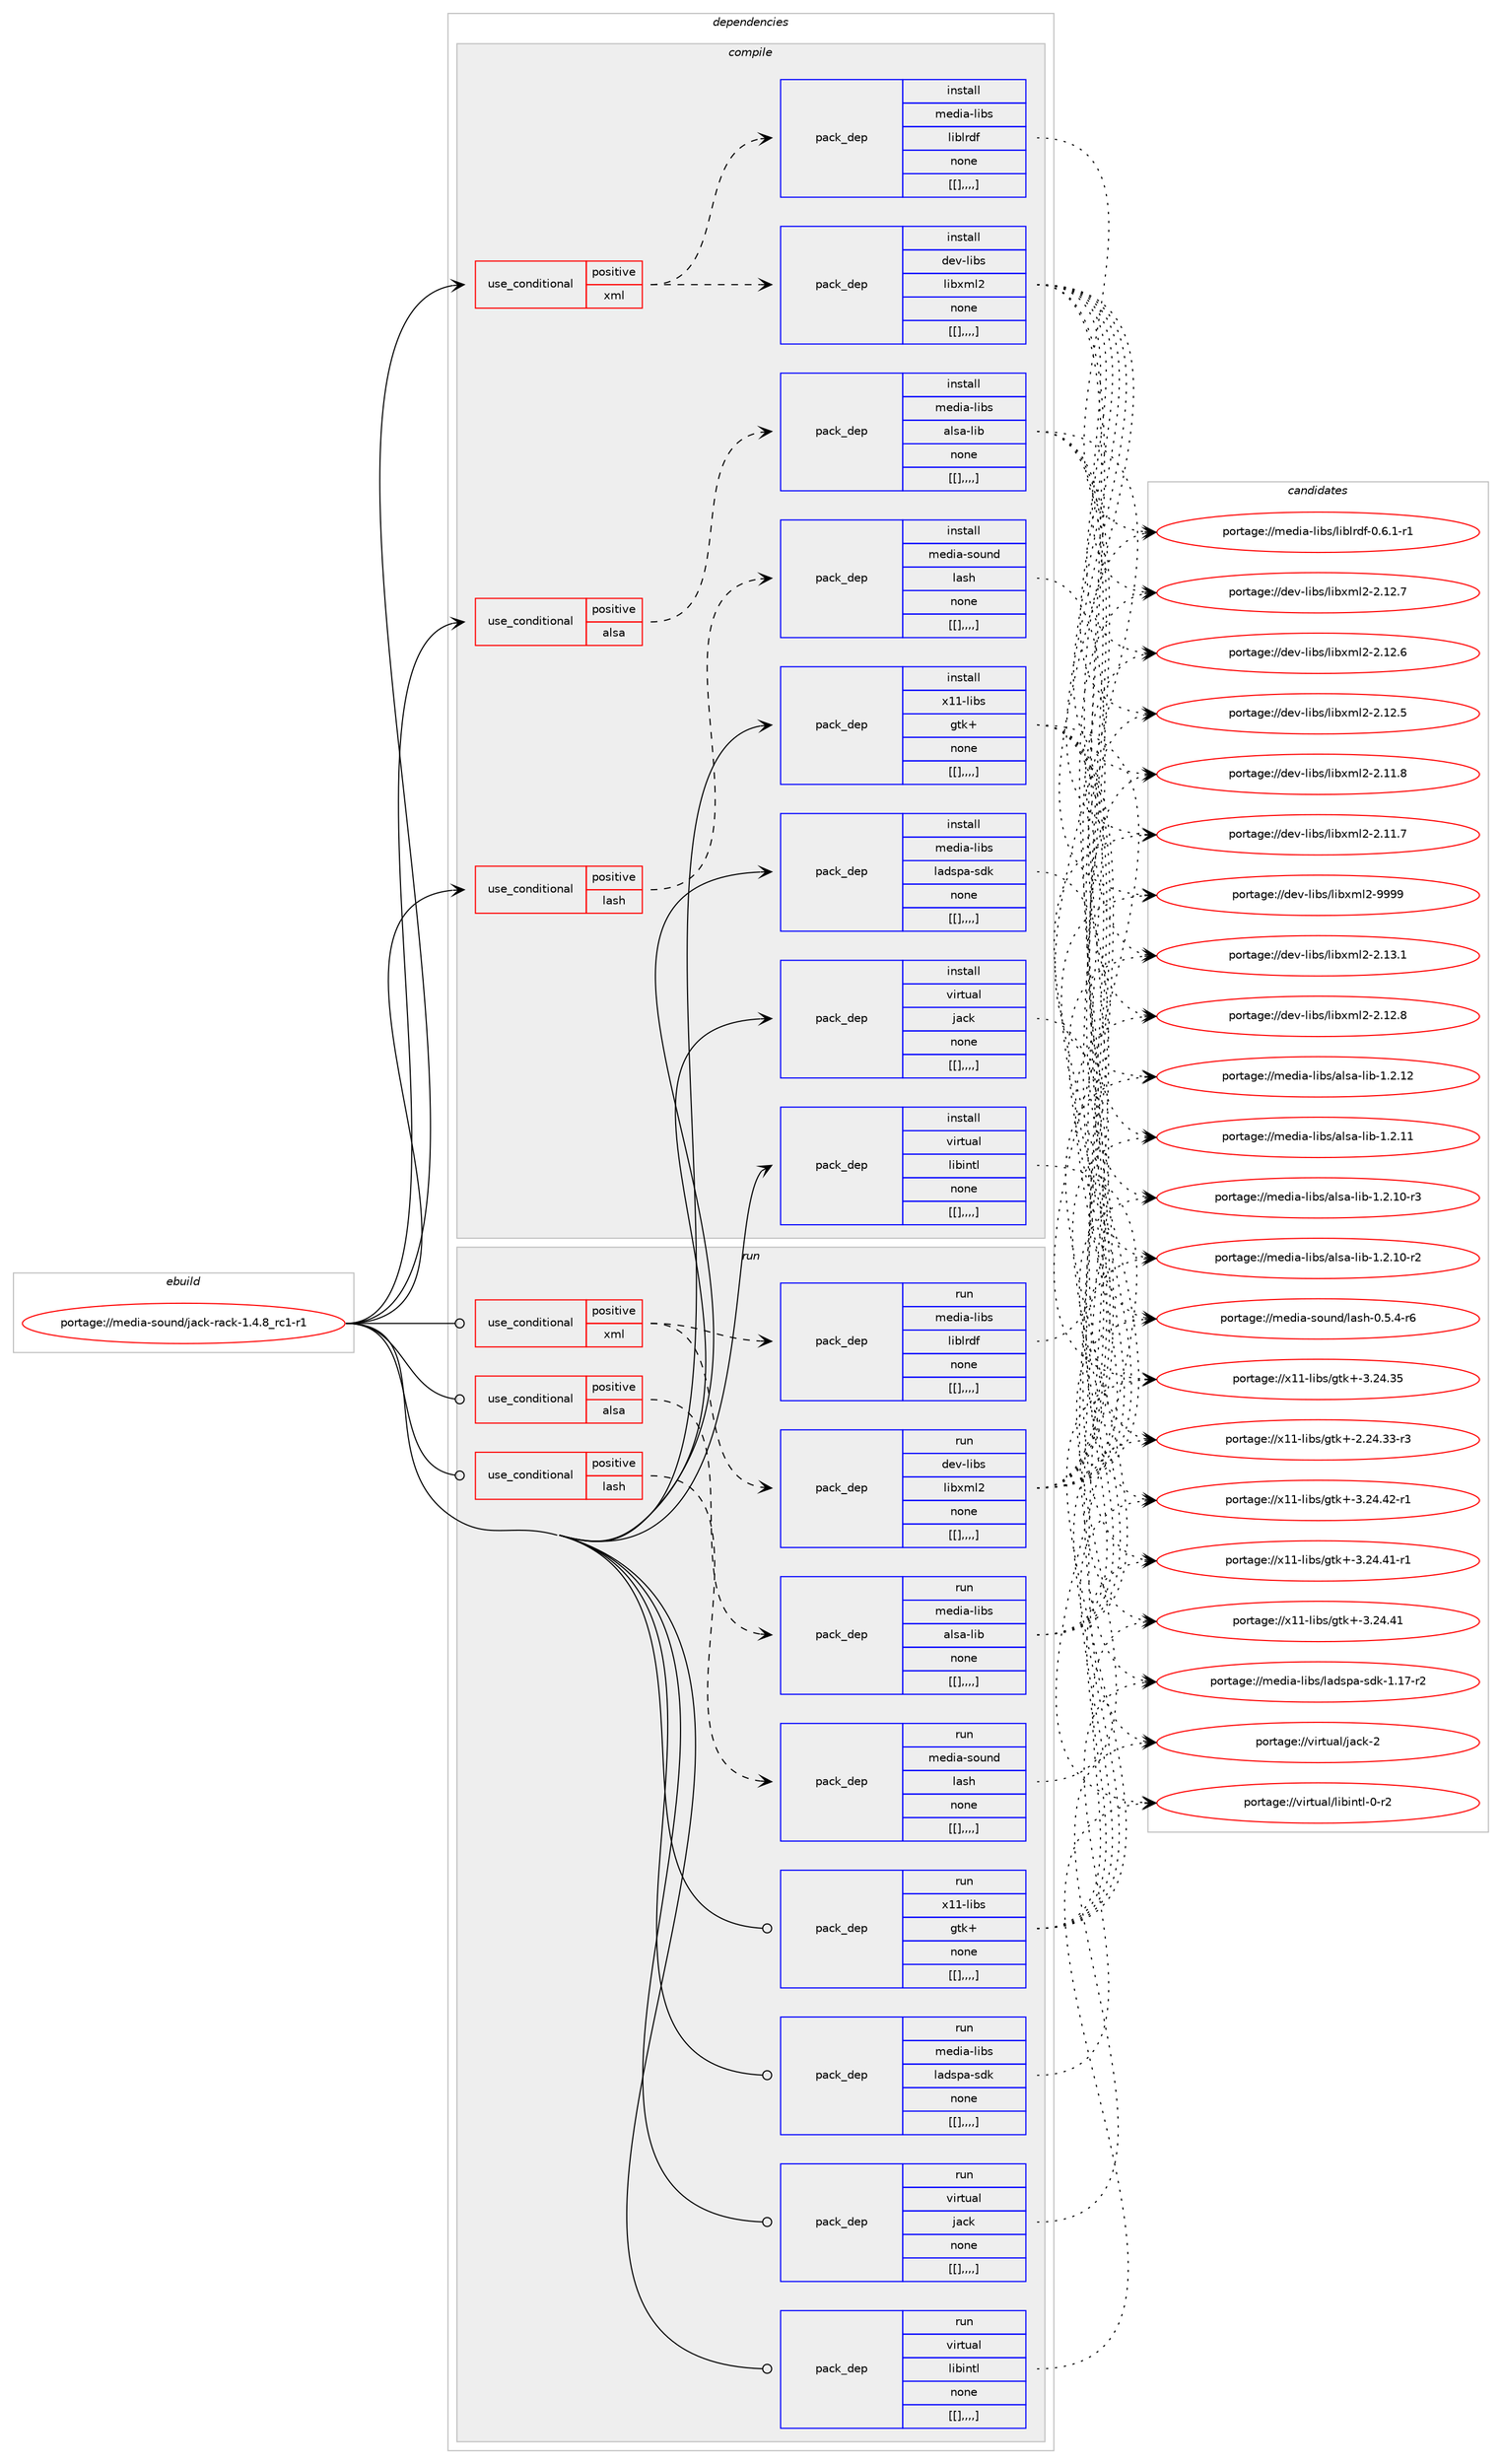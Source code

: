 digraph prolog {

# *************
# Graph options
# *************

newrank=true;
concentrate=true;
compound=true;
graph [rankdir=LR,fontname=Helvetica,fontsize=10,ranksep=1.5];#, ranksep=2.5, nodesep=0.2];
edge  [arrowhead=vee];
node  [fontname=Helvetica,fontsize=10];

# **********
# The ebuild
# **********

subgraph cluster_leftcol {
color=gray;
label=<<i>ebuild</i>>;
id [label="portage://media-sound/jack-rack-1.4.8_rc1-r1", color=red, width=4, href="../media-sound/jack-rack-1.4.8_rc1-r1.svg"];
}

# ****************
# The dependencies
# ****************

subgraph cluster_midcol {
color=gray;
label=<<i>dependencies</i>>;
subgraph cluster_compile {
fillcolor="#eeeeee";
style=filled;
label=<<i>compile</i>>;
subgraph cond83831 {
dependency332753 [label=<<TABLE BORDER="0" CELLBORDER="1" CELLSPACING="0" CELLPADDING="4"><TR><TD ROWSPAN="3" CELLPADDING="10">use_conditional</TD></TR><TR><TD>positive</TD></TR><TR><TD>alsa</TD></TR></TABLE>>, shape=none, color=red];
subgraph pack246303 {
dependency332754 [label=<<TABLE BORDER="0" CELLBORDER="1" CELLSPACING="0" CELLPADDING="4" WIDTH="220"><TR><TD ROWSPAN="6" CELLPADDING="30">pack_dep</TD></TR><TR><TD WIDTH="110">install</TD></TR><TR><TD>media-libs</TD></TR><TR><TD>alsa-lib</TD></TR><TR><TD>none</TD></TR><TR><TD>[[],,,,]</TD></TR></TABLE>>, shape=none, color=blue];
}
dependency332753:e -> dependency332754:w [weight=20,style="dashed",arrowhead="vee"];
}
id:e -> dependency332753:w [weight=20,style="solid",arrowhead="vee"];
subgraph cond83832 {
dependency332755 [label=<<TABLE BORDER="0" CELLBORDER="1" CELLSPACING="0" CELLPADDING="4"><TR><TD ROWSPAN="3" CELLPADDING="10">use_conditional</TD></TR><TR><TD>positive</TD></TR><TR><TD>lash</TD></TR></TABLE>>, shape=none, color=red];
subgraph pack246304 {
dependency332756 [label=<<TABLE BORDER="0" CELLBORDER="1" CELLSPACING="0" CELLPADDING="4" WIDTH="220"><TR><TD ROWSPAN="6" CELLPADDING="30">pack_dep</TD></TR><TR><TD WIDTH="110">install</TD></TR><TR><TD>media-sound</TD></TR><TR><TD>lash</TD></TR><TR><TD>none</TD></TR><TR><TD>[[],,,,]</TD></TR></TABLE>>, shape=none, color=blue];
}
dependency332755:e -> dependency332756:w [weight=20,style="dashed",arrowhead="vee"];
}
id:e -> dependency332755:w [weight=20,style="solid",arrowhead="vee"];
subgraph cond83833 {
dependency332757 [label=<<TABLE BORDER="0" CELLBORDER="1" CELLSPACING="0" CELLPADDING="4"><TR><TD ROWSPAN="3" CELLPADDING="10">use_conditional</TD></TR><TR><TD>positive</TD></TR><TR><TD>xml</TD></TR></TABLE>>, shape=none, color=red];
subgraph pack246305 {
dependency332758 [label=<<TABLE BORDER="0" CELLBORDER="1" CELLSPACING="0" CELLPADDING="4" WIDTH="220"><TR><TD ROWSPAN="6" CELLPADDING="30">pack_dep</TD></TR><TR><TD WIDTH="110">install</TD></TR><TR><TD>dev-libs</TD></TR><TR><TD>libxml2</TD></TR><TR><TD>none</TD></TR><TR><TD>[[],,,,]</TD></TR></TABLE>>, shape=none, color=blue];
}
dependency332757:e -> dependency332758:w [weight=20,style="dashed",arrowhead="vee"];
subgraph pack246306 {
dependency332759 [label=<<TABLE BORDER="0" CELLBORDER="1" CELLSPACING="0" CELLPADDING="4" WIDTH="220"><TR><TD ROWSPAN="6" CELLPADDING="30">pack_dep</TD></TR><TR><TD WIDTH="110">install</TD></TR><TR><TD>media-libs</TD></TR><TR><TD>liblrdf</TD></TR><TR><TD>none</TD></TR><TR><TD>[[],,,,]</TD></TR></TABLE>>, shape=none, color=blue];
}
dependency332757:e -> dependency332759:w [weight=20,style="dashed",arrowhead="vee"];
}
id:e -> dependency332757:w [weight=20,style="solid",arrowhead="vee"];
subgraph pack246307 {
dependency332760 [label=<<TABLE BORDER="0" CELLBORDER="1" CELLSPACING="0" CELLPADDING="4" WIDTH="220"><TR><TD ROWSPAN="6" CELLPADDING="30">pack_dep</TD></TR><TR><TD WIDTH="110">install</TD></TR><TR><TD>media-libs</TD></TR><TR><TD>ladspa-sdk</TD></TR><TR><TD>none</TD></TR><TR><TD>[[],,,,]</TD></TR></TABLE>>, shape=none, color=blue];
}
id:e -> dependency332760:w [weight=20,style="solid",arrowhead="vee"];
subgraph pack246308 {
dependency332761 [label=<<TABLE BORDER="0" CELLBORDER="1" CELLSPACING="0" CELLPADDING="4" WIDTH="220"><TR><TD ROWSPAN="6" CELLPADDING="30">pack_dep</TD></TR><TR><TD WIDTH="110">install</TD></TR><TR><TD>virtual</TD></TR><TR><TD>jack</TD></TR><TR><TD>none</TD></TR><TR><TD>[[],,,,]</TD></TR></TABLE>>, shape=none, color=blue];
}
id:e -> dependency332761:w [weight=20,style="solid",arrowhead="vee"];
subgraph pack246309 {
dependency332762 [label=<<TABLE BORDER="0" CELLBORDER="1" CELLSPACING="0" CELLPADDING="4" WIDTH="220"><TR><TD ROWSPAN="6" CELLPADDING="30">pack_dep</TD></TR><TR><TD WIDTH="110">install</TD></TR><TR><TD>virtual</TD></TR><TR><TD>libintl</TD></TR><TR><TD>none</TD></TR><TR><TD>[[],,,,]</TD></TR></TABLE>>, shape=none, color=blue];
}
id:e -> dependency332762:w [weight=20,style="solid",arrowhead="vee"];
subgraph pack246310 {
dependency332763 [label=<<TABLE BORDER="0" CELLBORDER="1" CELLSPACING="0" CELLPADDING="4" WIDTH="220"><TR><TD ROWSPAN="6" CELLPADDING="30">pack_dep</TD></TR><TR><TD WIDTH="110">install</TD></TR><TR><TD>x11-libs</TD></TR><TR><TD>gtk+</TD></TR><TR><TD>none</TD></TR><TR><TD>[[],,,,]</TD></TR></TABLE>>, shape=none, color=blue];
}
id:e -> dependency332763:w [weight=20,style="solid",arrowhead="vee"];
}
subgraph cluster_compileandrun {
fillcolor="#eeeeee";
style=filled;
label=<<i>compile and run</i>>;
}
subgraph cluster_run {
fillcolor="#eeeeee";
style=filled;
label=<<i>run</i>>;
subgraph cond83834 {
dependency332764 [label=<<TABLE BORDER="0" CELLBORDER="1" CELLSPACING="0" CELLPADDING="4"><TR><TD ROWSPAN="3" CELLPADDING="10">use_conditional</TD></TR><TR><TD>positive</TD></TR><TR><TD>alsa</TD></TR></TABLE>>, shape=none, color=red];
subgraph pack246311 {
dependency332765 [label=<<TABLE BORDER="0" CELLBORDER="1" CELLSPACING="0" CELLPADDING="4" WIDTH="220"><TR><TD ROWSPAN="6" CELLPADDING="30">pack_dep</TD></TR><TR><TD WIDTH="110">run</TD></TR><TR><TD>media-libs</TD></TR><TR><TD>alsa-lib</TD></TR><TR><TD>none</TD></TR><TR><TD>[[],,,,]</TD></TR></TABLE>>, shape=none, color=blue];
}
dependency332764:e -> dependency332765:w [weight=20,style="dashed",arrowhead="vee"];
}
id:e -> dependency332764:w [weight=20,style="solid",arrowhead="odot"];
subgraph cond83835 {
dependency332766 [label=<<TABLE BORDER="0" CELLBORDER="1" CELLSPACING="0" CELLPADDING="4"><TR><TD ROWSPAN="3" CELLPADDING="10">use_conditional</TD></TR><TR><TD>positive</TD></TR><TR><TD>lash</TD></TR></TABLE>>, shape=none, color=red];
subgraph pack246312 {
dependency332767 [label=<<TABLE BORDER="0" CELLBORDER="1" CELLSPACING="0" CELLPADDING="4" WIDTH="220"><TR><TD ROWSPAN="6" CELLPADDING="30">pack_dep</TD></TR><TR><TD WIDTH="110">run</TD></TR><TR><TD>media-sound</TD></TR><TR><TD>lash</TD></TR><TR><TD>none</TD></TR><TR><TD>[[],,,,]</TD></TR></TABLE>>, shape=none, color=blue];
}
dependency332766:e -> dependency332767:w [weight=20,style="dashed",arrowhead="vee"];
}
id:e -> dependency332766:w [weight=20,style="solid",arrowhead="odot"];
subgraph cond83836 {
dependency332768 [label=<<TABLE BORDER="0" CELLBORDER="1" CELLSPACING="0" CELLPADDING="4"><TR><TD ROWSPAN="3" CELLPADDING="10">use_conditional</TD></TR><TR><TD>positive</TD></TR><TR><TD>xml</TD></TR></TABLE>>, shape=none, color=red];
subgraph pack246313 {
dependency332769 [label=<<TABLE BORDER="0" CELLBORDER="1" CELLSPACING="0" CELLPADDING="4" WIDTH="220"><TR><TD ROWSPAN="6" CELLPADDING="30">pack_dep</TD></TR><TR><TD WIDTH="110">run</TD></TR><TR><TD>dev-libs</TD></TR><TR><TD>libxml2</TD></TR><TR><TD>none</TD></TR><TR><TD>[[],,,,]</TD></TR></TABLE>>, shape=none, color=blue];
}
dependency332768:e -> dependency332769:w [weight=20,style="dashed",arrowhead="vee"];
subgraph pack246314 {
dependency332770 [label=<<TABLE BORDER="0" CELLBORDER="1" CELLSPACING="0" CELLPADDING="4" WIDTH="220"><TR><TD ROWSPAN="6" CELLPADDING="30">pack_dep</TD></TR><TR><TD WIDTH="110">run</TD></TR><TR><TD>media-libs</TD></TR><TR><TD>liblrdf</TD></TR><TR><TD>none</TD></TR><TR><TD>[[],,,,]</TD></TR></TABLE>>, shape=none, color=blue];
}
dependency332768:e -> dependency332770:w [weight=20,style="dashed",arrowhead="vee"];
}
id:e -> dependency332768:w [weight=20,style="solid",arrowhead="odot"];
subgraph pack246315 {
dependency332771 [label=<<TABLE BORDER="0" CELLBORDER="1" CELLSPACING="0" CELLPADDING="4" WIDTH="220"><TR><TD ROWSPAN="6" CELLPADDING="30">pack_dep</TD></TR><TR><TD WIDTH="110">run</TD></TR><TR><TD>media-libs</TD></TR><TR><TD>ladspa-sdk</TD></TR><TR><TD>none</TD></TR><TR><TD>[[],,,,]</TD></TR></TABLE>>, shape=none, color=blue];
}
id:e -> dependency332771:w [weight=20,style="solid",arrowhead="odot"];
subgraph pack246316 {
dependency332772 [label=<<TABLE BORDER="0" CELLBORDER="1" CELLSPACING="0" CELLPADDING="4" WIDTH="220"><TR><TD ROWSPAN="6" CELLPADDING="30">pack_dep</TD></TR><TR><TD WIDTH="110">run</TD></TR><TR><TD>virtual</TD></TR><TR><TD>jack</TD></TR><TR><TD>none</TD></TR><TR><TD>[[],,,,]</TD></TR></TABLE>>, shape=none, color=blue];
}
id:e -> dependency332772:w [weight=20,style="solid",arrowhead="odot"];
subgraph pack246317 {
dependency332773 [label=<<TABLE BORDER="0" CELLBORDER="1" CELLSPACING="0" CELLPADDING="4" WIDTH="220"><TR><TD ROWSPAN="6" CELLPADDING="30">pack_dep</TD></TR><TR><TD WIDTH="110">run</TD></TR><TR><TD>virtual</TD></TR><TR><TD>libintl</TD></TR><TR><TD>none</TD></TR><TR><TD>[[],,,,]</TD></TR></TABLE>>, shape=none, color=blue];
}
id:e -> dependency332773:w [weight=20,style="solid",arrowhead="odot"];
subgraph pack246318 {
dependency332774 [label=<<TABLE BORDER="0" CELLBORDER="1" CELLSPACING="0" CELLPADDING="4" WIDTH="220"><TR><TD ROWSPAN="6" CELLPADDING="30">pack_dep</TD></TR><TR><TD WIDTH="110">run</TD></TR><TR><TD>x11-libs</TD></TR><TR><TD>gtk+</TD></TR><TR><TD>none</TD></TR><TR><TD>[[],,,,]</TD></TR></TABLE>>, shape=none, color=blue];
}
id:e -> dependency332774:w [weight=20,style="solid",arrowhead="odot"];
}
}

# **************
# The candidates
# **************

subgraph cluster_choices {
rank=same;
color=gray;
label=<<i>candidates</i>>;

subgraph choice246303 {
color=black;
nodesep=1;
choice109101100105974510810598115479710811597451081059845494650464950 [label="portage://media-libs/alsa-lib-1.2.12", color=red, width=4,href="../media-libs/alsa-lib-1.2.12.svg"];
choice109101100105974510810598115479710811597451081059845494650464949 [label="portage://media-libs/alsa-lib-1.2.11", color=red, width=4,href="../media-libs/alsa-lib-1.2.11.svg"];
choice1091011001059745108105981154797108115974510810598454946504649484511451 [label="portage://media-libs/alsa-lib-1.2.10-r3", color=red, width=4,href="../media-libs/alsa-lib-1.2.10-r3.svg"];
choice1091011001059745108105981154797108115974510810598454946504649484511450 [label="portage://media-libs/alsa-lib-1.2.10-r2", color=red, width=4,href="../media-libs/alsa-lib-1.2.10-r2.svg"];
dependency332754:e -> choice109101100105974510810598115479710811597451081059845494650464950:w [style=dotted,weight="100"];
dependency332754:e -> choice109101100105974510810598115479710811597451081059845494650464949:w [style=dotted,weight="100"];
dependency332754:e -> choice1091011001059745108105981154797108115974510810598454946504649484511451:w [style=dotted,weight="100"];
dependency332754:e -> choice1091011001059745108105981154797108115974510810598454946504649484511450:w [style=dotted,weight="100"];
}
subgraph choice246304 {
color=black;
nodesep=1;
choice109101100105974511511111711010047108971151044548465346524511454 [label="portage://media-sound/lash-0.5.4-r6", color=red, width=4,href="../media-sound/lash-0.5.4-r6.svg"];
dependency332756:e -> choice109101100105974511511111711010047108971151044548465346524511454:w [style=dotted,weight="100"];
}
subgraph choice246305 {
color=black;
nodesep=1;
choice10010111845108105981154710810598120109108504557575757 [label="portage://dev-libs/libxml2-9999", color=red, width=4,href="../dev-libs/libxml2-9999.svg"];
choice100101118451081059811547108105981201091085045504649514649 [label="portage://dev-libs/libxml2-2.13.1", color=red, width=4,href="../dev-libs/libxml2-2.13.1.svg"];
choice100101118451081059811547108105981201091085045504649504656 [label="portage://dev-libs/libxml2-2.12.8", color=red, width=4,href="../dev-libs/libxml2-2.12.8.svg"];
choice100101118451081059811547108105981201091085045504649504655 [label="portage://dev-libs/libxml2-2.12.7", color=red, width=4,href="../dev-libs/libxml2-2.12.7.svg"];
choice100101118451081059811547108105981201091085045504649504654 [label="portage://dev-libs/libxml2-2.12.6", color=red, width=4,href="../dev-libs/libxml2-2.12.6.svg"];
choice100101118451081059811547108105981201091085045504649504653 [label="portage://dev-libs/libxml2-2.12.5", color=red, width=4,href="../dev-libs/libxml2-2.12.5.svg"];
choice100101118451081059811547108105981201091085045504649494656 [label="portage://dev-libs/libxml2-2.11.8", color=red, width=4,href="../dev-libs/libxml2-2.11.8.svg"];
choice100101118451081059811547108105981201091085045504649494655 [label="portage://dev-libs/libxml2-2.11.7", color=red, width=4,href="../dev-libs/libxml2-2.11.7.svg"];
dependency332758:e -> choice10010111845108105981154710810598120109108504557575757:w [style=dotted,weight="100"];
dependency332758:e -> choice100101118451081059811547108105981201091085045504649514649:w [style=dotted,weight="100"];
dependency332758:e -> choice100101118451081059811547108105981201091085045504649504656:w [style=dotted,weight="100"];
dependency332758:e -> choice100101118451081059811547108105981201091085045504649504655:w [style=dotted,weight="100"];
dependency332758:e -> choice100101118451081059811547108105981201091085045504649504654:w [style=dotted,weight="100"];
dependency332758:e -> choice100101118451081059811547108105981201091085045504649504653:w [style=dotted,weight="100"];
dependency332758:e -> choice100101118451081059811547108105981201091085045504649494656:w [style=dotted,weight="100"];
dependency332758:e -> choice100101118451081059811547108105981201091085045504649494655:w [style=dotted,weight="100"];
}
subgraph choice246306 {
color=black;
nodesep=1;
choice10910110010597451081059811547108105981081141001024548465446494511449 [label="portage://media-libs/liblrdf-0.6.1-r1", color=red, width=4,href="../media-libs/liblrdf-0.6.1-r1.svg"];
dependency332759:e -> choice10910110010597451081059811547108105981081141001024548465446494511449:w [style=dotted,weight="100"];
}
subgraph choice246307 {
color=black;
nodesep=1;
choice1091011001059745108105981154710897100115112974511510010745494649554511450 [label="portage://media-libs/ladspa-sdk-1.17-r2", color=red, width=4,href="../media-libs/ladspa-sdk-1.17-r2.svg"];
dependency332760:e -> choice1091011001059745108105981154710897100115112974511510010745494649554511450:w [style=dotted,weight="100"];
}
subgraph choice246308 {
color=black;
nodesep=1;
choice118105114116117971084710697991074550 [label="portage://virtual/jack-2", color=red, width=4,href="../virtual/jack-2.svg"];
dependency332761:e -> choice118105114116117971084710697991074550:w [style=dotted,weight="100"];
}
subgraph choice246309 {
color=black;
nodesep=1;
choice11810511411611797108471081059810511011610845484511450 [label="portage://virtual/libintl-0-r2", color=red, width=4,href="../virtual/libintl-0-r2.svg"];
dependency332762:e -> choice11810511411611797108471081059810511011610845484511450:w [style=dotted,weight="100"];
}
subgraph choice246310 {
color=black;
nodesep=1;
choice12049494510810598115471031161074345514650524652504511449 [label="portage://x11-libs/gtk+-3.24.42-r1", color=red, width=4,href="../x11-libs/gtk+-3.24.42-r1.svg"];
choice12049494510810598115471031161074345514650524652494511449 [label="portage://x11-libs/gtk+-3.24.41-r1", color=red, width=4,href="../x11-libs/gtk+-3.24.41-r1.svg"];
choice1204949451081059811547103116107434551465052465249 [label="portage://x11-libs/gtk+-3.24.41", color=red, width=4,href="../x11-libs/gtk+-3.24.41.svg"];
choice1204949451081059811547103116107434551465052465153 [label="portage://x11-libs/gtk+-3.24.35", color=red, width=4,href="../x11-libs/gtk+-3.24.35.svg"];
choice12049494510810598115471031161074345504650524651514511451 [label="portage://x11-libs/gtk+-2.24.33-r3", color=red, width=4,href="../x11-libs/gtk+-2.24.33-r3.svg"];
dependency332763:e -> choice12049494510810598115471031161074345514650524652504511449:w [style=dotted,weight="100"];
dependency332763:e -> choice12049494510810598115471031161074345514650524652494511449:w [style=dotted,weight="100"];
dependency332763:e -> choice1204949451081059811547103116107434551465052465249:w [style=dotted,weight="100"];
dependency332763:e -> choice1204949451081059811547103116107434551465052465153:w [style=dotted,weight="100"];
dependency332763:e -> choice12049494510810598115471031161074345504650524651514511451:w [style=dotted,weight="100"];
}
subgraph choice246311 {
color=black;
nodesep=1;
choice109101100105974510810598115479710811597451081059845494650464950 [label="portage://media-libs/alsa-lib-1.2.12", color=red, width=4,href="../media-libs/alsa-lib-1.2.12.svg"];
choice109101100105974510810598115479710811597451081059845494650464949 [label="portage://media-libs/alsa-lib-1.2.11", color=red, width=4,href="../media-libs/alsa-lib-1.2.11.svg"];
choice1091011001059745108105981154797108115974510810598454946504649484511451 [label="portage://media-libs/alsa-lib-1.2.10-r3", color=red, width=4,href="../media-libs/alsa-lib-1.2.10-r3.svg"];
choice1091011001059745108105981154797108115974510810598454946504649484511450 [label="portage://media-libs/alsa-lib-1.2.10-r2", color=red, width=4,href="../media-libs/alsa-lib-1.2.10-r2.svg"];
dependency332765:e -> choice109101100105974510810598115479710811597451081059845494650464950:w [style=dotted,weight="100"];
dependency332765:e -> choice109101100105974510810598115479710811597451081059845494650464949:w [style=dotted,weight="100"];
dependency332765:e -> choice1091011001059745108105981154797108115974510810598454946504649484511451:w [style=dotted,weight="100"];
dependency332765:e -> choice1091011001059745108105981154797108115974510810598454946504649484511450:w [style=dotted,weight="100"];
}
subgraph choice246312 {
color=black;
nodesep=1;
choice109101100105974511511111711010047108971151044548465346524511454 [label="portage://media-sound/lash-0.5.4-r6", color=red, width=4,href="../media-sound/lash-0.5.4-r6.svg"];
dependency332767:e -> choice109101100105974511511111711010047108971151044548465346524511454:w [style=dotted,weight="100"];
}
subgraph choice246313 {
color=black;
nodesep=1;
choice10010111845108105981154710810598120109108504557575757 [label="portage://dev-libs/libxml2-9999", color=red, width=4,href="../dev-libs/libxml2-9999.svg"];
choice100101118451081059811547108105981201091085045504649514649 [label="portage://dev-libs/libxml2-2.13.1", color=red, width=4,href="../dev-libs/libxml2-2.13.1.svg"];
choice100101118451081059811547108105981201091085045504649504656 [label="portage://dev-libs/libxml2-2.12.8", color=red, width=4,href="../dev-libs/libxml2-2.12.8.svg"];
choice100101118451081059811547108105981201091085045504649504655 [label="portage://dev-libs/libxml2-2.12.7", color=red, width=4,href="../dev-libs/libxml2-2.12.7.svg"];
choice100101118451081059811547108105981201091085045504649504654 [label="portage://dev-libs/libxml2-2.12.6", color=red, width=4,href="../dev-libs/libxml2-2.12.6.svg"];
choice100101118451081059811547108105981201091085045504649504653 [label="portage://dev-libs/libxml2-2.12.5", color=red, width=4,href="../dev-libs/libxml2-2.12.5.svg"];
choice100101118451081059811547108105981201091085045504649494656 [label="portage://dev-libs/libxml2-2.11.8", color=red, width=4,href="../dev-libs/libxml2-2.11.8.svg"];
choice100101118451081059811547108105981201091085045504649494655 [label="portage://dev-libs/libxml2-2.11.7", color=red, width=4,href="../dev-libs/libxml2-2.11.7.svg"];
dependency332769:e -> choice10010111845108105981154710810598120109108504557575757:w [style=dotted,weight="100"];
dependency332769:e -> choice100101118451081059811547108105981201091085045504649514649:w [style=dotted,weight="100"];
dependency332769:e -> choice100101118451081059811547108105981201091085045504649504656:w [style=dotted,weight="100"];
dependency332769:e -> choice100101118451081059811547108105981201091085045504649504655:w [style=dotted,weight="100"];
dependency332769:e -> choice100101118451081059811547108105981201091085045504649504654:w [style=dotted,weight="100"];
dependency332769:e -> choice100101118451081059811547108105981201091085045504649504653:w [style=dotted,weight="100"];
dependency332769:e -> choice100101118451081059811547108105981201091085045504649494656:w [style=dotted,weight="100"];
dependency332769:e -> choice100101118451081059811547108105981201091085045504649494655:w [style=dotted,weight="100"];
}
subgraph choice246314 {
color=black;
nodesep=1;
choice10910110010597451081059811547108105981081141001024548465446494511449 [label="portage://media-libs/liblrdf-0.6.1-r1", color=red, width=4,href="../media-libs/liblrdf-0.6.1-r1.svg"];
dependency332770:e -> choice10910110010597451081059811547108105981081141001024548465446494511449:w [style=dotted,weight="100"];
}
subgraph choice246315 {
color=black;
nodesep=1;
choice1091011001059745108105981154710897100115112974511510010745494649554511450 [label="portage://media-libs/ladspa-sdk-1.17-r2", color=red, width=4,href="../media-libs/ladspa-sdk-1.17-r2.svg"];
dependency332771:e -> choice1091011001059745108105981154710897100115112974511510010745494649554511450:w [style=dotted,weight="100"];
}
subgraph choice246316 {
color=black;
nodesep=1;
choice118105114116117971084710697991074550 [label="portage://virtual/jack-2", color=red, width=4,href="../virtual/jack-2.svg"];
dependency332772:e -> choice118105114116117971084710697991074550:w [style=dotted,weight="100"];
}
subgraph choice246317 {
color=black;
nodesep=1;
choice11810511411611797108471081059810511011610845484511450 [label="portage://virtual/libintl-0-r2", color=red, width=4,href="../virtual/libintl-0-r2.svg"];
dependency332773:e -> choice11810511411611797108471081059810511011610845484511450:w [style=dotted,weight="100"];
}
subgraph choice246318 {
color=black;
nodesep=1;
choice12049494510810598115471031161074345514650524652504511449 [label="portage://x11-libs/gtk+-3.24.42-r1", color=red, width=4,href="../x11-libs/gtk+-3.24.42-r1.svg"];
choice12049494510810598115471031161074345514650524652494511449 [label="portage://x11-libs/gtk+-3.24.41-r1", color=red, width=4,href="../x11-libs/gtk+-3.24.41-r1.svg"];
choice1204949451081059811547103116107434551465052465249 [label="portage://x11-libs/gtk+-3.24.41", color=red, width=4,href="../x11-libs/gtk+-3.24.41.svg"];
choice1204949451081059811547103116107434551465052465153 [label="portage://x11-libs/gtk+-3.24.35", color=red, width=4,href="../x11-libs/gtk+-3.24.35.svg"];
choice12049494510810598115471031161074345504650524651514511451 [label="portage://x11-libs/gtk+-2.24.33-r3", color=red, width=4,href="../x11-libs/gtk+-2.24.33-r3.svg"];
dependency332774:e -> choice12049494510810598115471031161074345514650524652504511449:w [style=dotted,weight="100"];
dependency332774:e -> choice12049494510810598115471031161074345514650524652494511449:w [style=dotted,weight="100"];
dependency332774:e -> choice1204949451081059811547103116107434551465052465249:w [style=dotted,weight="100"];
dependency332774:e -> choice1204949451081059811547103116107434551465052465153:w [style=dotted,weight="100"];
dependency332774:e -> choice12049494510810598115471031161074345504650524651514511451:w [style=dotted,weight="100"];
}
}

}
